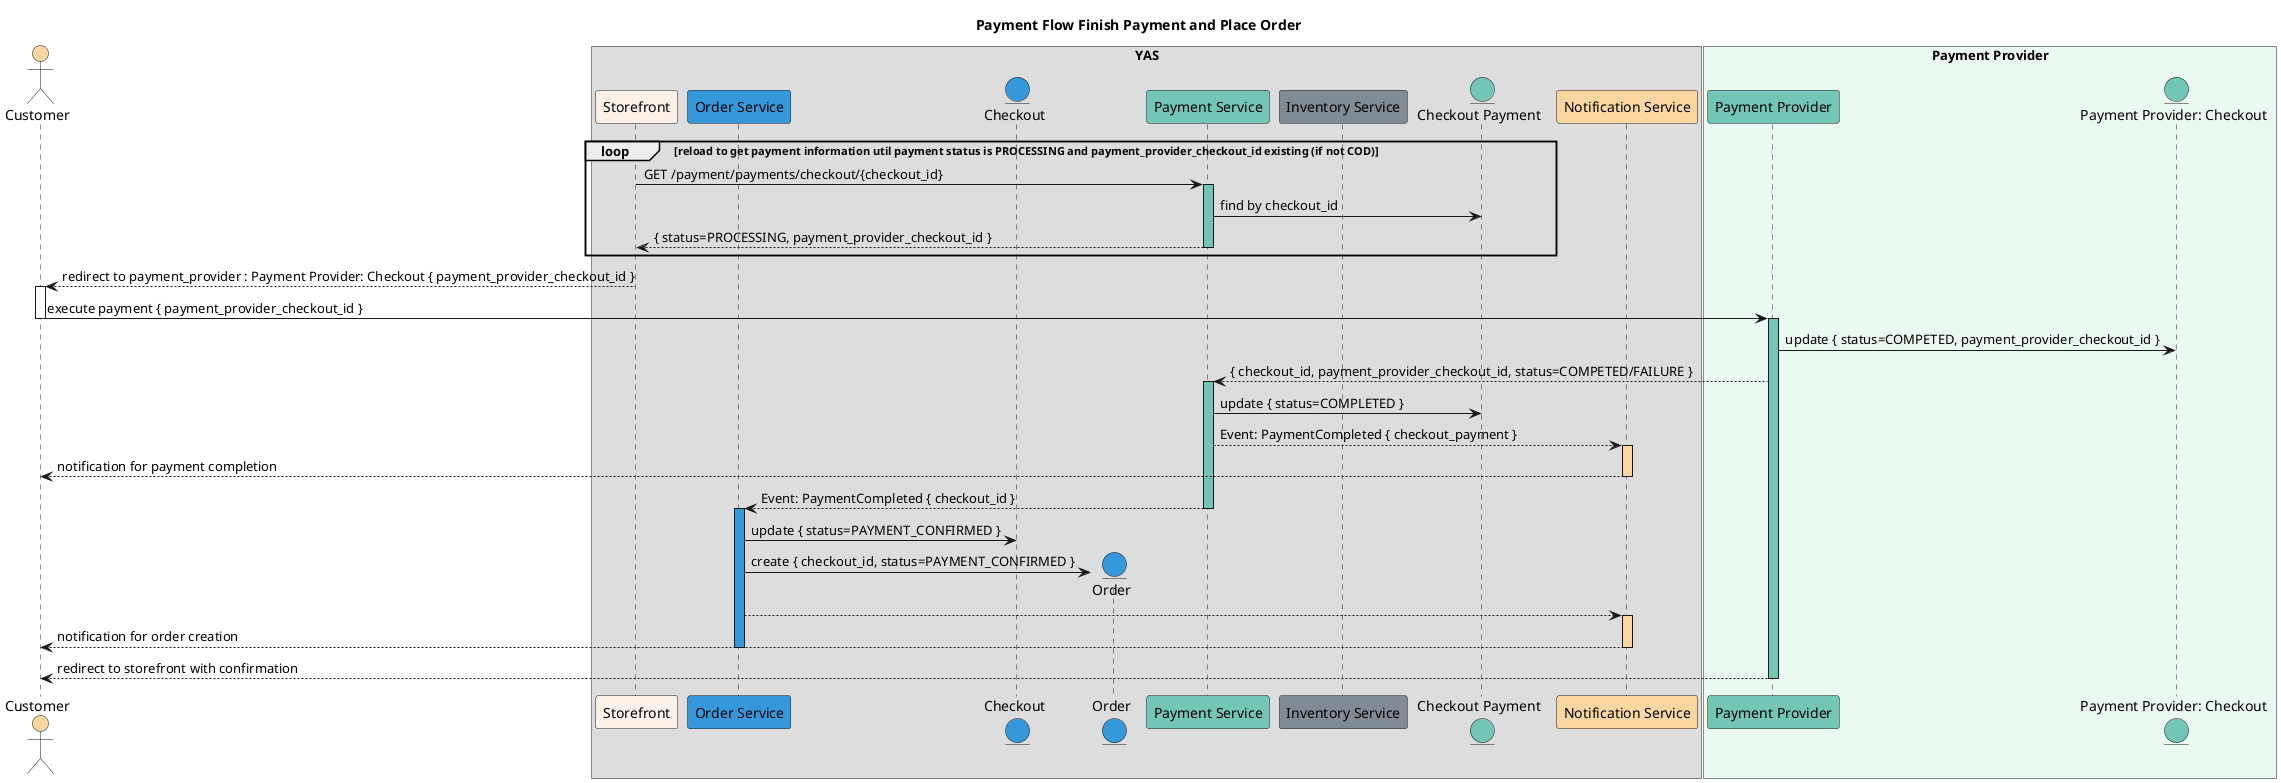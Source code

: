 @startuml Payment Flow Sub 3

title Payment Flow Finish Payment and Place Order

actor Customer as customer #fad7a0

box YAS
    participant "Storefront" as storefront #fdf2e9        
    participant "Order Service" as order_service #3498db    
    entity "Checkout" as checkout #3498db
    entity "Order" as order #3498db
    participant "Payment Service" as payment_service #73c6b6
    participant "Inventory Service" as inventory_service #808b96
    entity "Checkout Payment" as checkout_payment #73c6b6
    participant "Notification Service" as notification_service #fad7a0
end box 

box "Payment Provider" #eafaf1
    participant "Payment Provider" as payment_provider #73c6b6
    entity "Payment Provider: Checkout" as payment_provider_checkout #73c6b6
end box
loop reload to get payment information util payment status is PROCESSING and payment_provider_checkout_id existing (if not COD)
  storefront -> payment_service: GET /payment/payments/checkout/{checkout_id} 
  activate payment_service #73c6b6
    payment_service -> checkout_payment: find by checkout_id
    storefront <-- payment_service: { status=PROCESSING, payment_provider_checkout_id }
  deactivate payment_service
end 
storefront --> customer: redirect to payment_provider : Payment Provider: Checkout { payment_provider_checkout_id }
deactivate storefront
activate customer
  customer -> payment_provider: execute payment { payment_provider_checkout_id }
deactivate customer
activate payment_provider #73c6b6
  payment_provider -> payment_provider_checkout: update { status=COMPETED, payment_provider_checkout_id }  
  payment_provider --> payment_service: { checkout_id, payment_provider_checkout_id, status=COMPETED/FAILURE }
  activate payment_service #73c6b6
    payment_service -> checkout_payment: update { status=COMPLETED }
    payment_service --> notification_service: Event: PaymentCompleted { checkout_payment }
    activate notification_service #fad7a0
      notification_service --> customer: notification for payment completion
    deactivate notification_service
    payment_service --> order_service: Event: PaymentCompleted { checkout_id }
  deactivate payment_service
  activate order_service #3498db
    order_service -> checkout: update { status=PAYMENT_CONFIRMED }
    order_service -> order**:  create { checkout_id, status=PAYMENT_CONFIRMED }
    order_service --> notification_service
    activate notification_service #fad7a0
      notification_service --> customer: notification for order creation
    deactivate notification_service
  deactivate order_service
  payment_provider --> customer: redirect to storefront with confirmation
deactivate payment_provider

@enduml